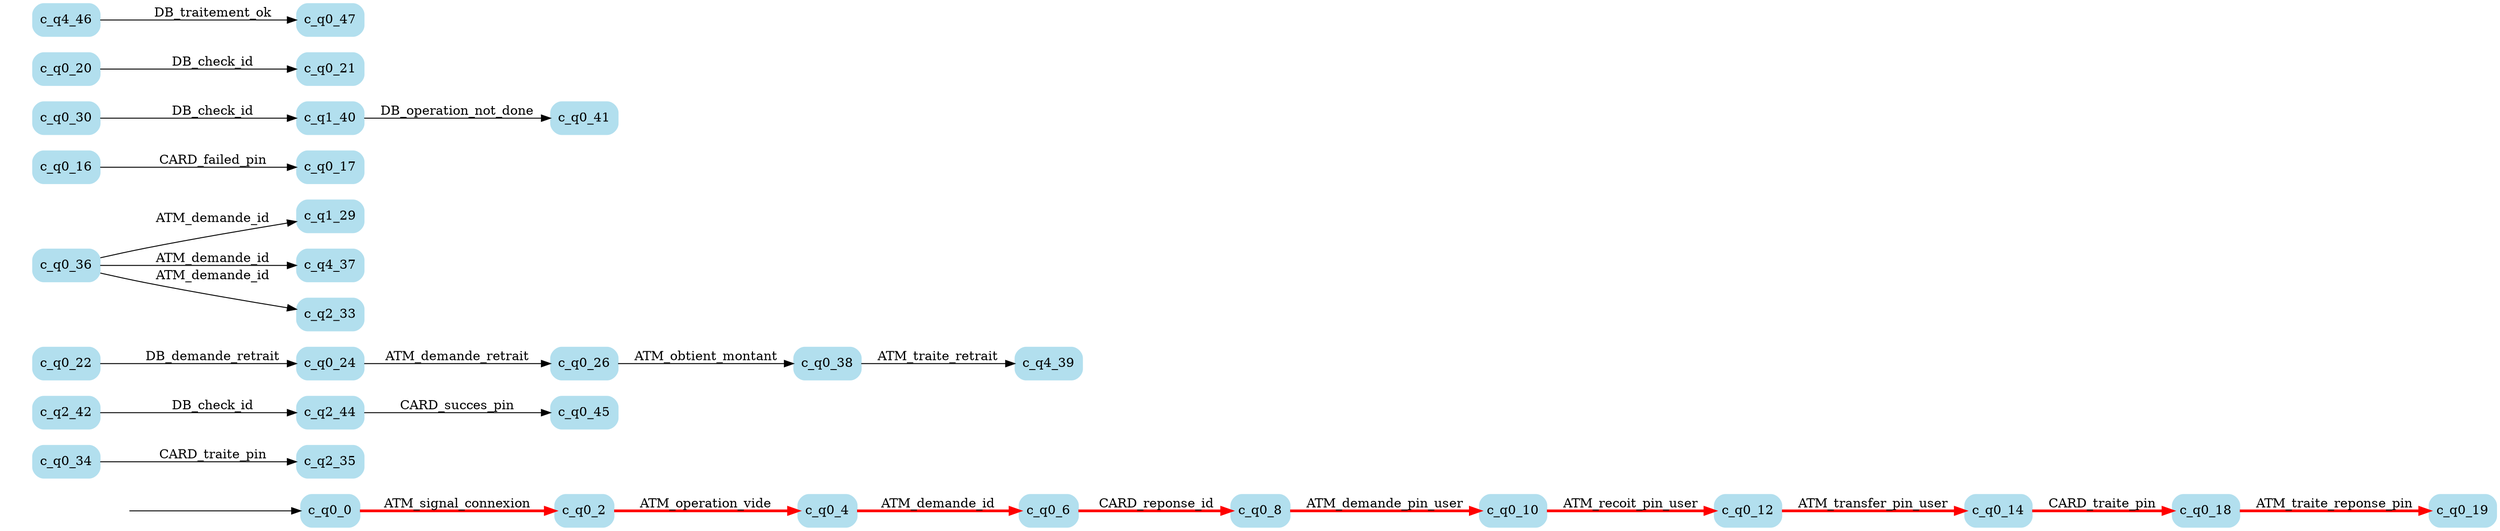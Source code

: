 digraph G {

	rankdir = LR;

	start_c_q0_0[style=invisible];

	node[shape=box, style="rounded, filled", color=lightblue2];

	c_q2_35[label="c_q2_35"];
	c_q0_45[label="c_q0_45"];
	c_q0_22[label="c_q0_22"];
	c_q0_0[label="c_q0_0"];
	c_q0_19[label="c_q0_19"];
	c_q1_29[label="c_q1_29"];
	c_q0_8[label="c_q0_8"];
	c_q0_17[label="c_q0_17"];
	c_q0_38[label="c_q0_38"];
	c_q4_37[label="c_q4_37"];
	c_q2_44[label="c_q2_44"];
	c_q1_40[label="c_q1_40"];
	c_q0_6[label="c_q0_6"];
	c_q4_39[label="c_q4_39"];
	c_q2_42[label="c_q2_42"];
	c_q0_30[label="c_q0_30"];
	c_q0_41[label="c_q0_41"];
	c_q0_34[label="c_q0_34"];
	c_q0_4[label="c_q0_4"];
	c_q0_2[label="c_q0_2"];
	c_q0_16[label="c_q0_16"];
	c_q0_26[label="c_q0_26"];
	c_q0_36[label="c_q0_36"];
	c_q0_10[label="c_q0_10"];
	c_q0_12[label="c_q0_12"];
	c_q0_21[label="c_q0_21"];
	c_q0_47[label="c_q0_47"];
	c_q4_46[label="c_q4_46"];
	c_q0_20[label="c_q0_20"];
	c_q0_24[label="c_q0_24"];
	c_q0_14[label="c_q0_14"];
	c_q2_33[label="c_q2_33"];
	c_q0_18[label="c_q0_18"];

	start_c_q0_0 -> c_q0_0;
	c_q0_0 -> c_q0_2[label="ATM_signal_connexion", penwidth=3, color=red];
	c_q0_2 -> c_q0_4[label="ATM_operation_vide", penwidth=3, color=red];
	c_q0_4 -> c_q0_6[label="ATM_demande_id", penwidth=3, color=red];
	c_q0_6 -> c_q0_8[label="CARD_reponse_id", penwidth=3, color=red];
	c_q0_8 -> c_q0_10[label="ATM_demande_pin_user", penwidth=3, color=red];
	c_q0_10 -> c_q0_12[label="ATM_recoit_pin_user", penwidth=3, color=red];
	c_q0_12 -> c_q0_14[label="ATM_transfer_pin_user", penwidth=3, color=red];
	c_q0_14 -> c_q0_18[label="CARD_traite_pin", penwidth=3, color=red];
	c_q0_16 -> c_q0_17[label="CARD_failed_pin"];
	c_q0_18 -> c_q0_19[label="ATM_traite_reponse_pin", penwidth=3, color=red];
	c_q0_20 -> c_q0_21[label="DB_check_id"];
	c_q0_22 -> c_q0_24[label="DB_demande_retrait"];
	c_q0_24 -> c_q0_26[label="ATM_demande_retrait"];
	c_q0_26 -> c_q0_38[label="ATM_obtient_montant"];
	c_q0_36 -> c_q1_29[label="ATM_demande_id"];
	c_q0_30 -> c_q1_40[label="DB_check_id"];
	c_q0_36 -> c_q2_33[label="ATM_demande_id"];
	c_q0_34 -> c_q2_35[label="CARD_traite_pin"];
	c_q0_36 -> c_q4_37[label="ATM_demande_id"];
	c_q0_38 -> c_q4_39[label="ATM_traite_retrait"];
	c_q1_40 -> c_q0_41[label="DB_operation_not_done"];
	c_q2_42 -> c_q2_44[label="DB_check_id"];
	c_q2_44 -> c_q0_45[label="CARD_succes_pin"];
	c_q4_46 -> c_q0_47[label="DB_traitement_ok"];

}